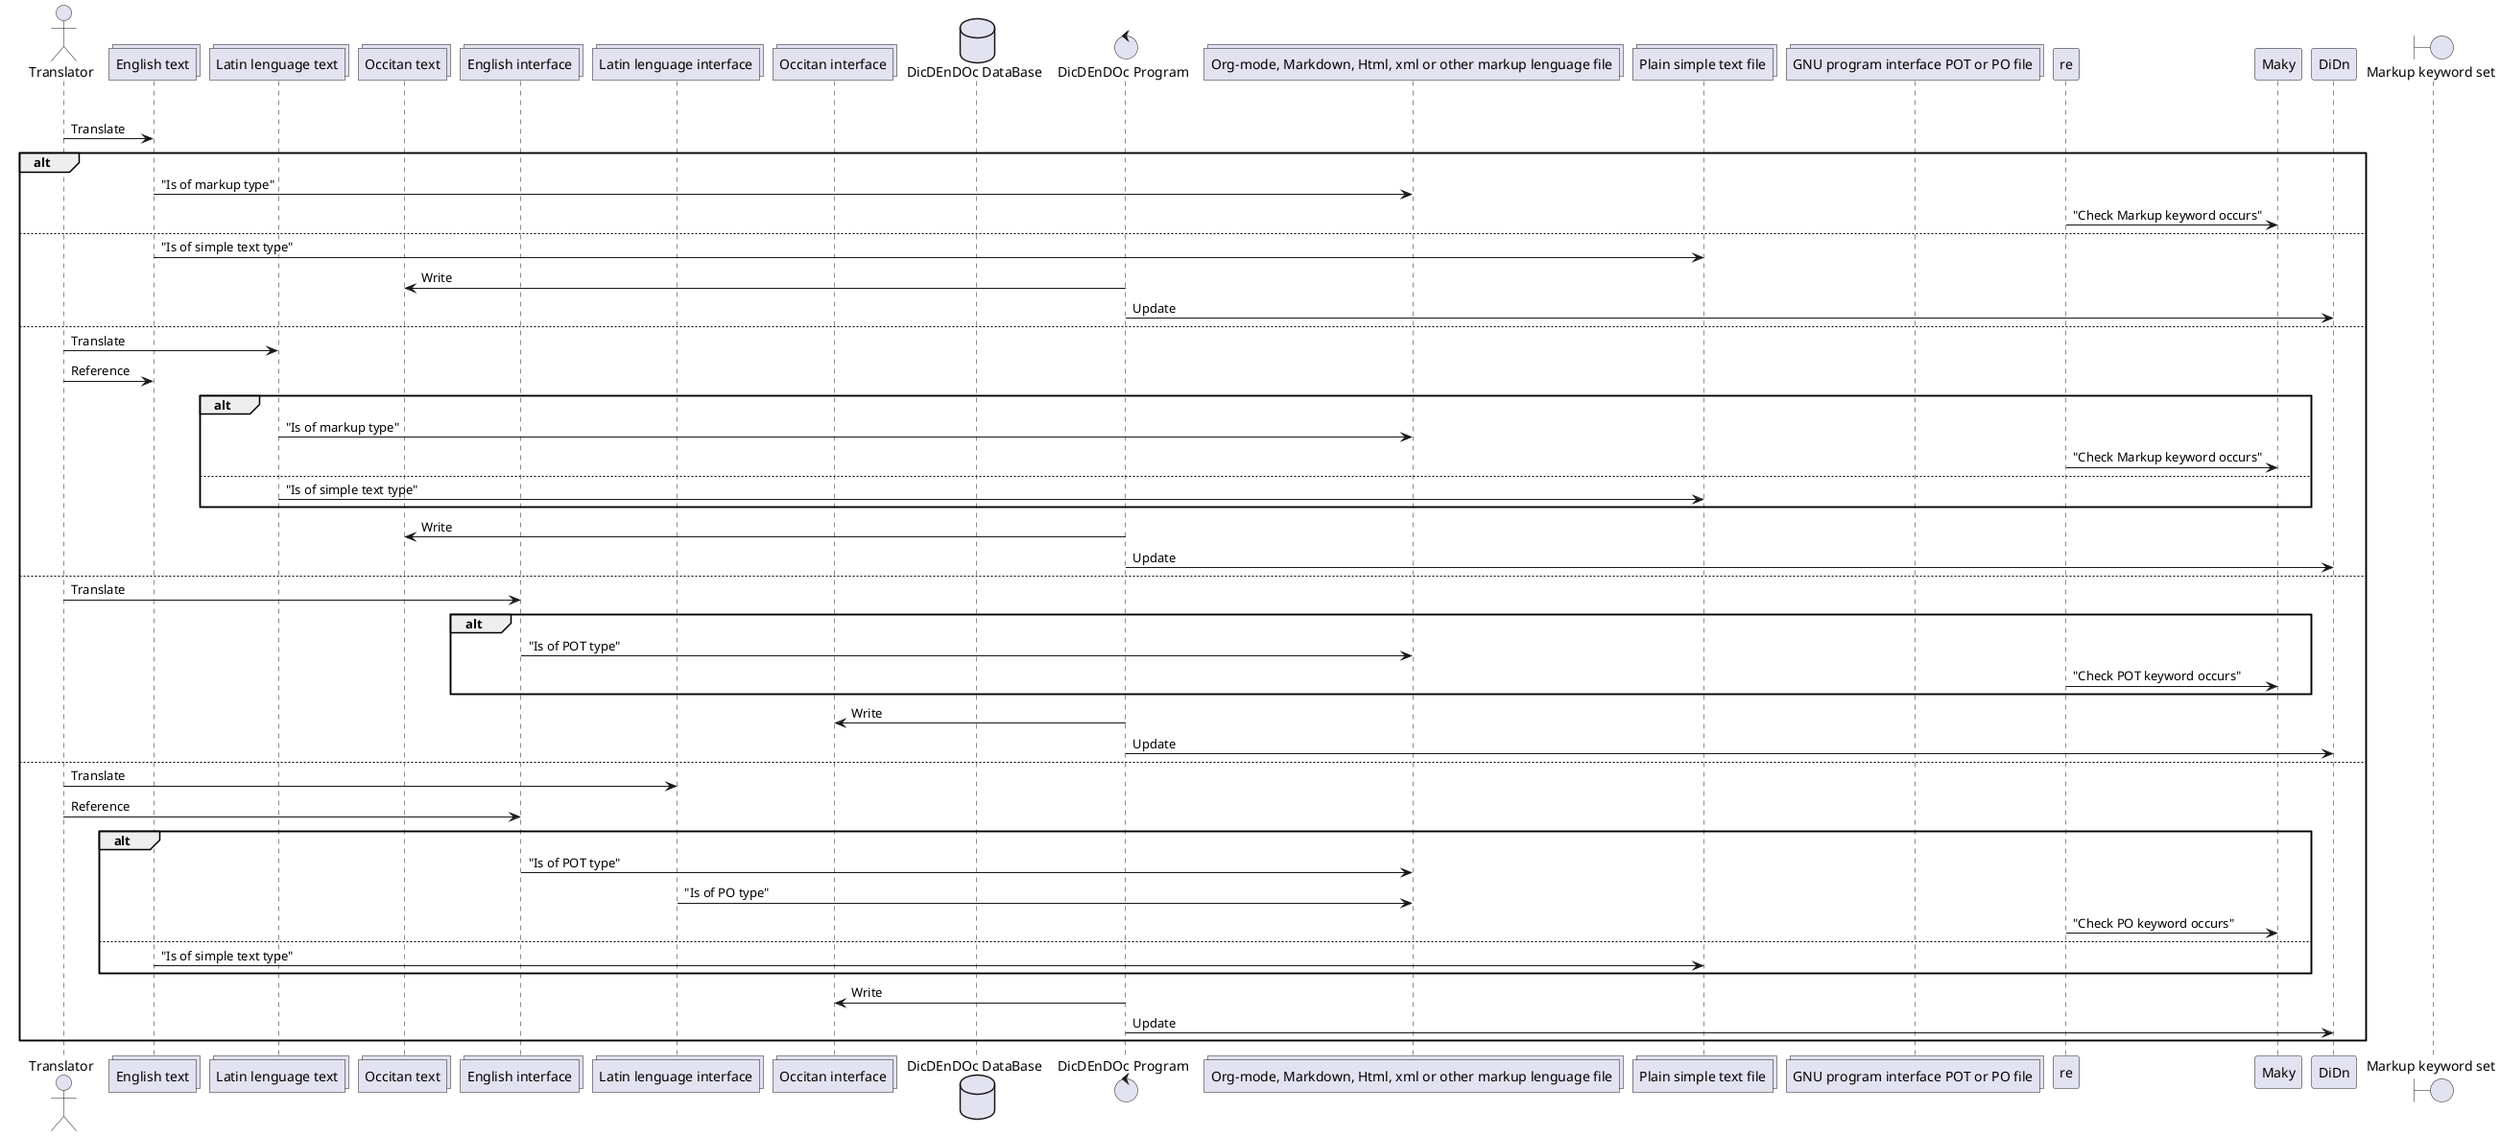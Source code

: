 @startuml
  actor Translator as Tr
  collections "English text" as EnTx
  collections "Latin lenguage text" as LaTx
  collections "Occitan text" as OcTx
  collections "English interface" as EnIf
  collections "Latin lenguage interface" as LaIf
  collections "Occitan interface" as OcIf  
  database "DicDEnDOc DataBase" as DiDb
  control "DicDEnDOc Program" as DiPr
  collections "Org-mode, Markdown, Html, xml or other markup lenguage file" as MaFi
  collections "Plain simple text file" as SiFi
  collections "GNU program interface POT or PO file" as PoFi  
  alt  
    Tr -> EnTx :  Translate
    alt
      EnTx -> MaFi : "Is of markup type"
      boundary "Markup keyword set" as MaKy
      re -> Maky : "Check Markup keyword occurs"
    else
      EnTx -> SiFi : "Is of simple text type"
    DiPr -> OcTx : Write
    DiPr -> DiDn : Update
  else  
    Tr -> LaTx :  Translate
    Tr -> EnTx :  Reference
    alt
      LaTx -> MaFi : "Is of markup type"
      boundary "Markup keyword set" as MaKy
      re -> Maky : "Check Markup keyword occurs"
    else
      LaTx -> SiFi : "Is of simple text type"
    end
    DiPr -> OcTx : Write
    DiPr -> DiDn : Update
  else
    Tr -> EnIf :  Translate
    alt
      EnIf -> MaFi : "Is of POT type"
      boundary "POT keyword set ['msgid','msgstr',msgtxt']" as MaKy
      re -> Maky : "Check POT keyword occurs"
    end
    DiPr -> OcIf : Write
    DiPr -> DiDn : Update
  else  
    Tr -> LaIf :  Translate
    Tr -> EnIf :  Reference
    alt
      EnIf -> MaFi : "Is of POT type"
      LaIf -> MaFi : "Is of PO type"
      boundary "POT keyword set ['msgid','msgstr',msgtxt']" as MaKy
      re -> Maky : "Check PO keyword occurs"
    else
      EnTx -> SiFi : "Is of simple text type"
    end
    DiPr -> OcIf : Write
    DiPr -> DiDn : Update
  end
@enduml